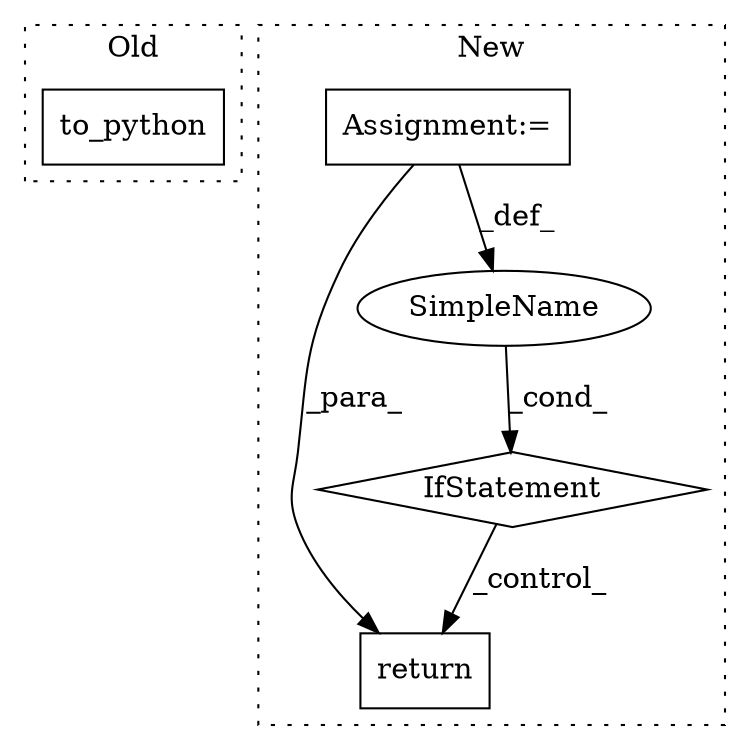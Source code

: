 digraph G {
subgraph cluster0 {
1 [label="to_python" a="32" s="5542" l="11" shape="box"];
label = "Old";
style="dotted";
}
subgraph cluster1 {
2 [label="return" a="41" s="5847" l="7" shape="box"];
3 [label="IfStatement" a="25" s="5801,5837" l="4,2" shape="diamond"];
4 [label="SimpleName" a="42" s="" l="" shape="ellipse"];
5 [label="Assignment:=" a="7" s="5748" l="1" shape="box"];
label = "New";
style="dotted";
}
3 -> 2 [label="_control_"];
4 -> 3 [label="_cond_"];
5 -> 2 [label="_para_"];
5 -> 4 [label="_def_"];
}